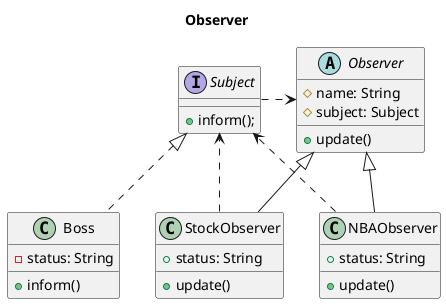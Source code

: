 @startuml

title Observer

abstract class Observer{
    #name: String
    #subject: Subject
    +update()
}
class NBAObserver{
    +status: String
    +update()
}
class StockObserver{
    +status: String
    +update()
}

interface Subject{
    +inform();
}
class Boss{
    -status: String
    +inform()
}

Subject .> Observer
Observer <|-- NBAObserver
Observer <|-- StockObserver
Subject <|.. Boss

NBAObserver .> Subject
StockObserver .> Subject

@enduml